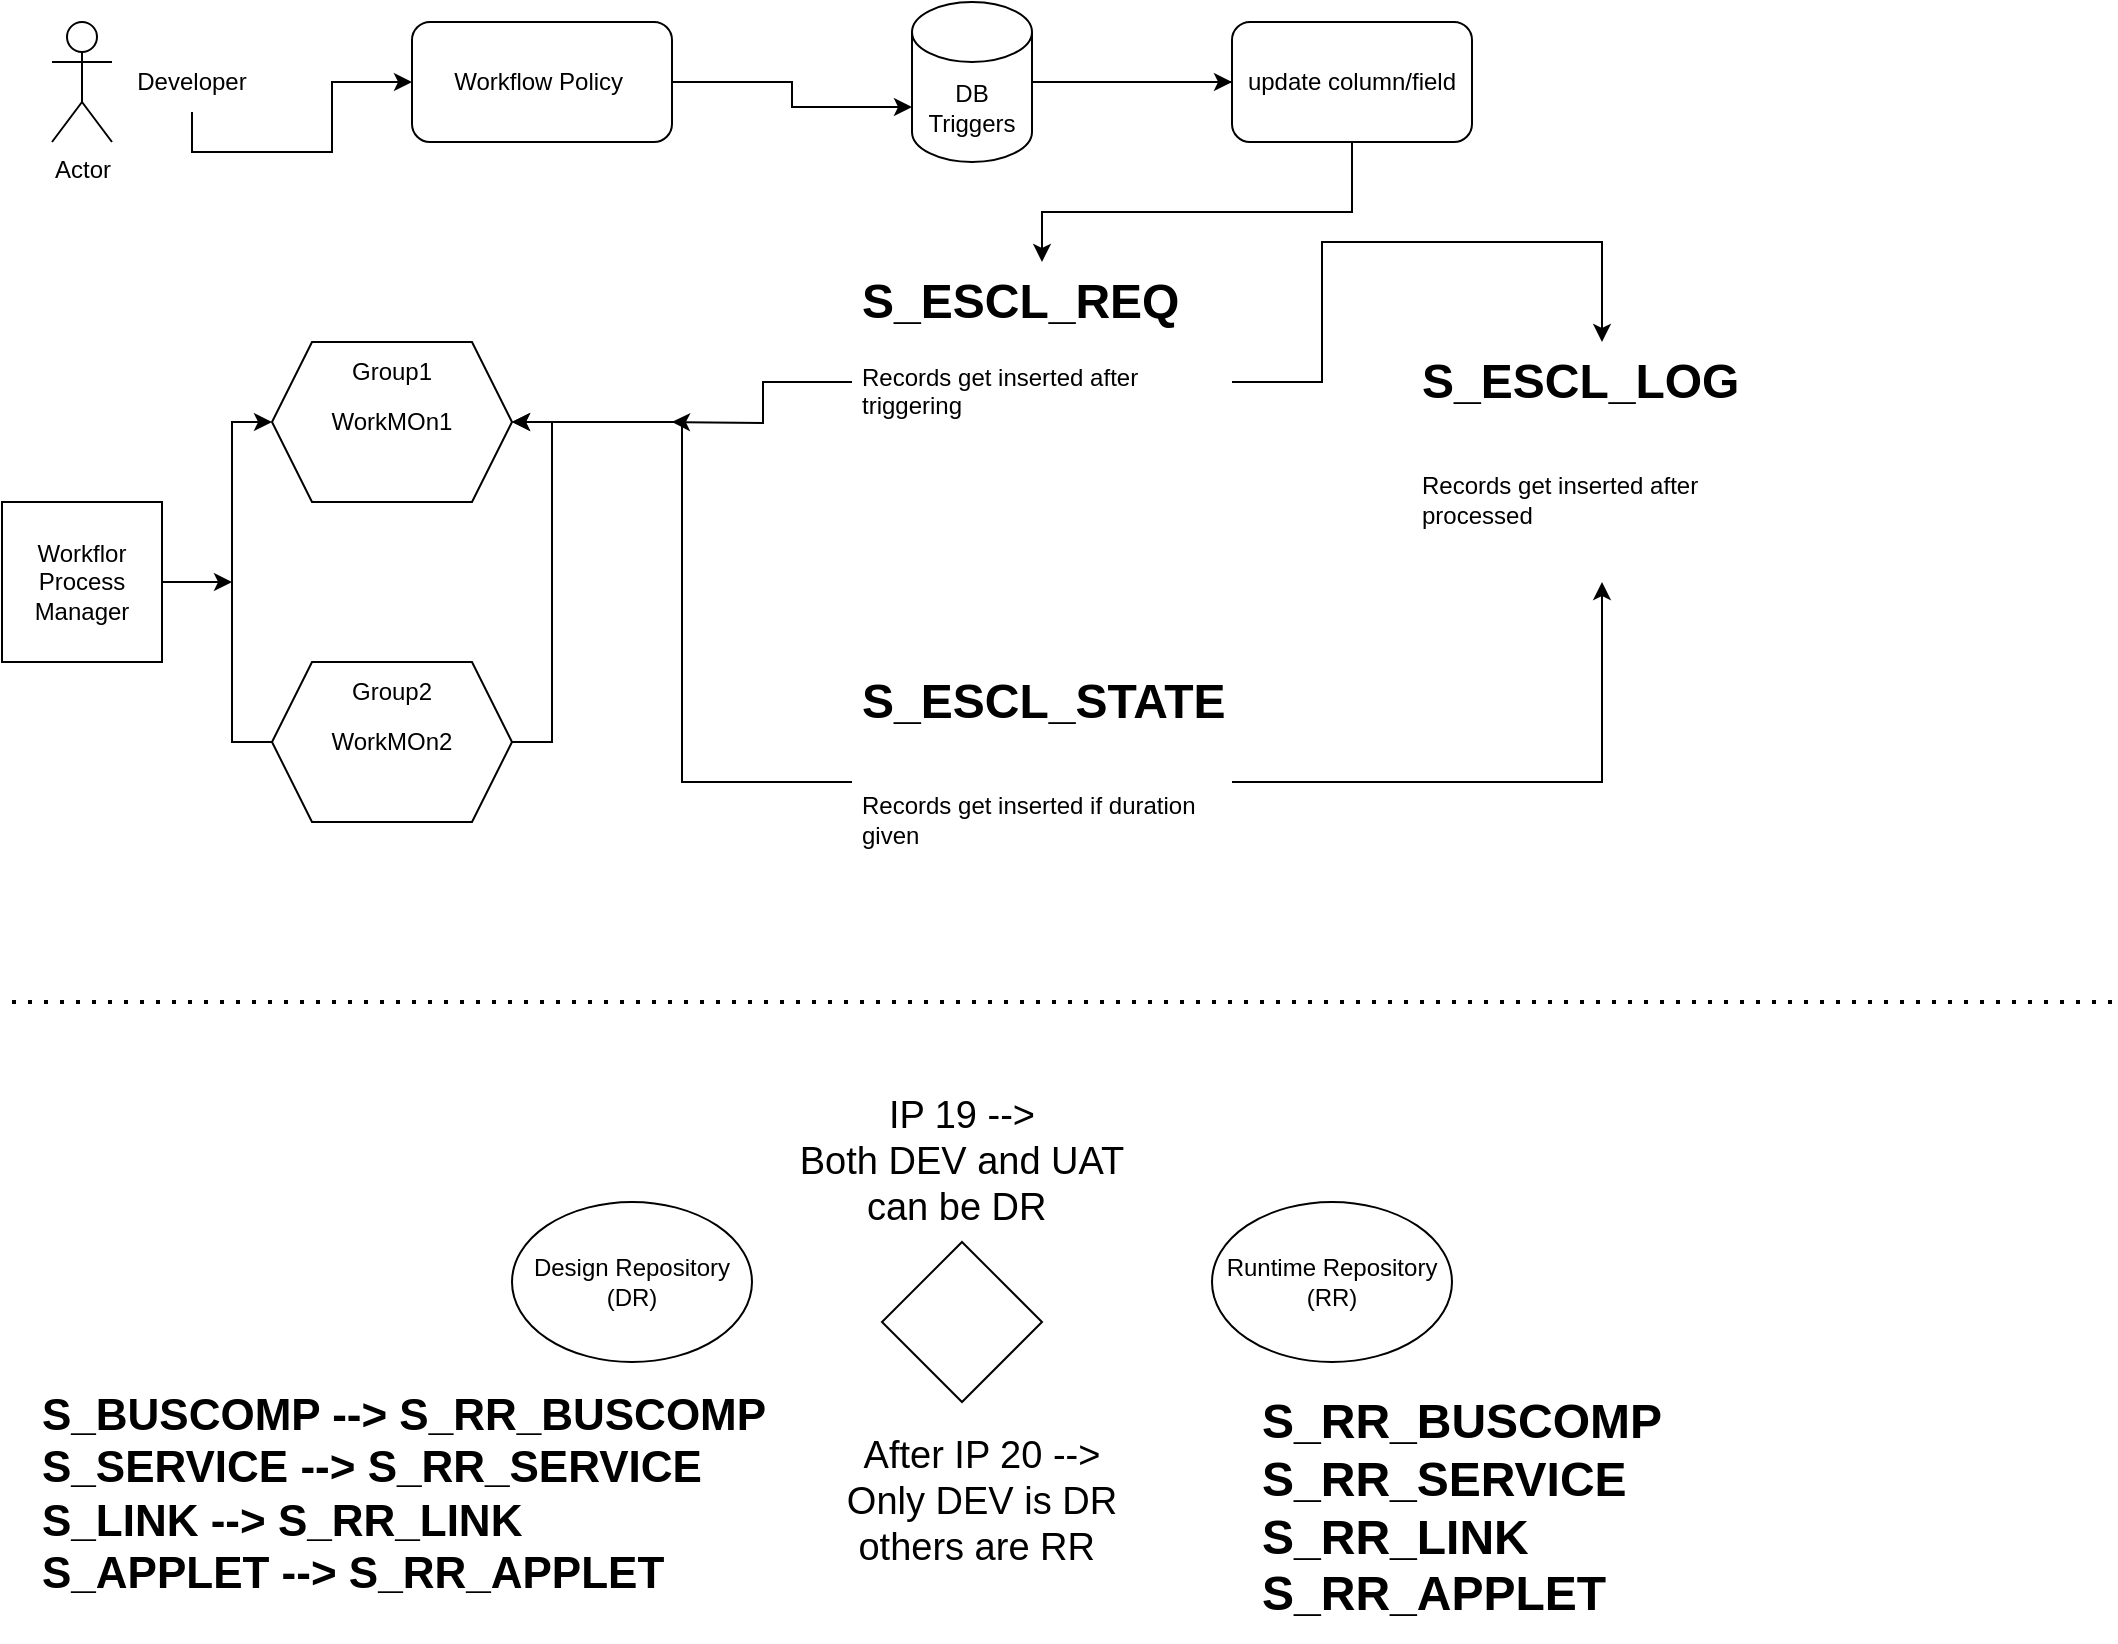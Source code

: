 <mxfile version="21.3.2" type="github">
  <diagram name="Page-1" id="Ywe14RbW6P2eDKHMHFVZ">
    <mxGraphModel dx="1114" dy="593" grid="1" gridSize="10" guides="1" tooltips="1" connect="1" arrows="1" fold="1" page="1" pageScale="1" pageWidth="850" pageHeight="1100" math="0" shadow="0">
      <root>
        <mxCell id="0" />
        <mxCell id="1" parent="0" />
        <mxCell id="HHEKbCP6B28gTf2cOCdv-2" value="Actor" style="shape=umlActor;verticalLabelPosition=bottom;verticalAlign=top;html=1;outlineConnect=0;" parent="1" vertex="1">
          <mxGeometry x="50" y="30" width="30" height="60" as="geometry" />
        </mxCell>
        <mxCell id="HHEKbCP6B28gTf2cOCdv-20" style="edgeStyle=orthogonalEdgeStyle;rounded=0;orthogonalLoop=1;jettySize=auto;html=1;exitX=0.5;exitY=1;exitDx=0;exitDy=0;" parent="1" source="HHEKbCP6B28gTf2cOCdv-3" target="HHEKbCP6B28gTf2cOCdv-19" edge="1">
          <mxGeometry relative="1" as="geometry" />
        </mxCell>
        <mxCell id="HHEKbCP6B28gTf2cOCdv-3" value="Developer" style="text;html=1;strokeColor=none;fillColor=none;align=center;verticalAlign=middle;whiteSpace=wrap;rounded=0;" parent="1" vertex="1">
          <mxGeometry x="90" y="45" width="60" height="30" as="geometry" />
        </mxCell>
        <mxCell id="HHEKbCP6B28gTf2cOCdv-4" value="WorkMOn1" style="shape=hexagon;perimeter=hexagonPerimeter2;whiteSpace=wrap;html=1;fixedSize=1;" parent="1" vertex="1">
          <mxGeometry x="160" y="190" width="120" height="80" as="geometry" />
        </mxCell>
        <mxCell id="HHEKbCP6B28gTf2cOCdv-27" style="edgeStyle=orthogonalEdgeStyle;rounded=0;orthogonalLoop=1;jettySize=auto;html=1;exitX=1;exitY=0.5;exitDx=0;exitDy=0;entryX=1;entryY=0.5;entryDx=0;entryDy=0;" parent="1" source="HHEKbCP6B28gTf2cOCdv-5" target="HHEKbCP6B28gTf2cOCdv-4" edge="1">
          <mxGeometry relative="1" as="geometry" />
        </mxCell>
        <mxCell id="HHEKbCP6B28gTf2cOCdv-5" value="WorkMOn2" style="shape=hexagon;perimeter=hexagonPerimeter2;whiteSpace=wrap;html=1;fixedSize=1;" parent="1" vertex="1">
          <mxGeometry x="160" y="350" width="120" height="80" as="geometry" />
        </mxCell>
        <mxCell id="HHEKbCP6B28gTf2cOCdv-22" style="edgeStyle=orthogonalEdgeStyle;rounded=0;orthogonalLoop=1;jettySize=auto;html=1;" parent="1" source="HHEKbCP6B28gTf2cOCdv-6" target="HHEKbCP6B28gTf2cOCdv-12" edge="1">
          <mxGeometry relative="1" as="geometry">
            <Array as="points">
              <mxPoint x="700" y="60" />
              <mxPoint x="700" y="125" />
              <mxPoint x="545" y="125" />
            </Array>
          </mxGeometry>
        </mxCell>
        <mxCell id="HHEKbCP6B28gTf2cOCdv-29" style="edgeStyle=orthogonalEdgeStyle;rounded=0;orthogonalLoop=1;jettySize=auto;html=1;entryX=0;entryY=0.5;entryDx=0;entryDy=0;" parent="1" source="HHEKbCP6B28gTf2cOCdv-6" target="HHEKbCP6B28gTf2cOCdv-28" edge="1">
          <mxGeometry relative="1" as="geometry" />
        </mxCell>
        <mxCell id="HHEKbCP6B28gTf2cOCdv-6" value="DB Triggers" style="shape=cylinder3;whiteSpace=wrap;html=1;boundedLbl=1;backgroundOutline=1;size=15;" parent="1" vertex="1">
          <mxGeometry x="480" y="20" width="60" height="80" as="geometry" />
        </mxCell>
        <mxCell id="HHEKbCP6B28gTf2cOCdv-17" style="edgeStyle=orthogonalEdgeStyle;rounded=0;orthogonalLoop=1;jettySize=auto;html=1;entryX=0;entryY=0.5;entryDx=0;entryDy=0;exitX=0;exitY=0.5;exitDx=0;exitDy=0;" parent="1" source="HHEKbCP6B28gTf2cOCdv-5" target="HHEKbCP6B28gTf2cOCdv-4" edge="1">
          <mxGeometry relative="1" as="geometry" />
        </mxCell>
        <mxCell id="HHEKbCP6B28gTf2cOCdv-18" style="edgeStyle=orthogonalEdgeStyle;rounded=0;orthogonalLoop=1;jettySize=auto;html=1;" parent="1" source="HHEKbCP6B28gTf2cOCdv-8" edge="1">
          <mxGeometry relative="1" as="geometry">
            <mxPoint x="140" y="310" as="targetPoint" />
          </mxGeometry>
        </mxCell>
        <mxCell id="HHEKbCP6B28gTf2cOCdv-8" value="Workflor Process Manager" style="whiteSpace=wrap;html=1;aspect=fixed;" parent="1" vertex="1">
          <mxGeometry x="25" y="270" width="80" height="80" as="geometry" />
        </mxCell>
        <mxCell id="HHEKbCP6B28gTf2cOCdv-9" value="Group1" style="text;html=1;strokeColor=none;fillColor=none;align=center;verticalAlign=middle;whiteSpace=wrap;rounded=0;" parent="1" vertex="1">
          <mxGeometry x="190" y="190" width="60" height="30" as="geometry" />
        </mxCell>
        <mxCell id="HHEKbCP6B28gTf2cOCdv-10" value="Group2" style="text;html=1;strokeColor=none;fillColor=none;align=center;verticalAlign=middle;whiteSpace=wrap;rounded=0;" parent="1" vertex="1">
          <mxGeometry x="190" y="350" width="60" height="30" as="geometry" />
        </mxCell>
        <mxCell id="HHEKbCP6B28gTf2cOCdv-16" style="edgeStyle=orthogonalEdgeStyle;rounded=0;orthogonalLoop=1;jettySize=auto;html=1;" parent="1" source="HHEKbCP6B28gTf2cOCdv-11" target="HHEKbCP6B28gTf2cOCdv-13" edge="1">
          <mxGeometry relative="1" as="geometry" />
        </mxCell>
        <mxCell id="HHEKbCP6B28gTf2cOCdv-24" style="edgeStyle=orthogonalEdgeStyle;rounded=0;orthogonalLoop=1;jettySize=auto;html=1;entryX=1;entryY=0.5;entryDx=0;entryDy=0;" parent="1" source="HHEKbCP6B28gTf2cOCdv-11" target="HHEKbCP6B28gTf2cOCdv-4" edge="1">
          <mxGeometry relative="1" as="geometry">
            <mxPoint x="360" y="230" as="targetPoint" />
          </mxGeometry>
        </mxCell>
        <mxCell id="HHEKbCP6B28gTf2cOCdv-11" value="&lt;h1&gt;S_ESCL_STATE&lt;/h1&gt;&lt;div&gt;&lt;br&gt;&lt;/div&gt;&lt;div&gt;Records get inserted if duration given&lt;/div&gt;" style="text;html=1;strokeColor=none;fillColor=none;spacing=5;spacingTop=-20;whiteSpace=wrap;overflow=hidden;rounded=0;" parent="1" vertex="1">
          <mxGeometry x="450" y="350" width="190" height="120" as="geometry" />
        </mxCell>
        <mxCell id="HHEKbCP6B28gTf2cOCdv-15" style="edgeStyle=orthogonalEdgeStyle;rounded=0;orthogonalLoop=1;jettySize=auto;html=1;exitX=1;exitY=0.5;exitDx=0;exitDy=0;" parent="1" source="HHEKbCP6B28gTf2cOCdv-12" target="HHEKbCP6B28gTf2cOCdv-13" edge="1">
          <mxGeometry relative="1" as="geometry">
            <Array as="points">
              <mxPoint x="685" y="210" />
              <mxPoint x="685" y="140" />
              <mxPoint x="825" y="140" />
            </Array>
          </mxGeometry>
        </mxCell>
        <mxCell id="HHEKbCP6B28gTf2cOCdv-26" style="edgeStyle=orthogonalEdgeStyle;rounded=0;orthogonalLoop=1;jettySize=auto;html=1;" parent="1" source="HHEKbCP6B28gTf2cOCdv-12" edge="1">
          <mxGeometry relative="1" as="geometry">
            <mxPoint x="360" y="230" as="targetPoint" />
          </mxGeometry>
        </mxCell>
        <mxCell id="HHEKbCP6B28gTf2cOCdv-12" value="&lt;h1&gt;S_ESCL_REQ&lt;/h1&gt;&lt;div&gt;Records get inserted after triggering&lt;/div&gt;" style="text;html=1;strokeColor=none;fillColor=none;spacing=5;spacingTop=-20;whiteSpace=wrap;overflow=hidden;rounded=0;" parent="1" vertex="1">
          <mxGeometry x="450" y="150" width="190" height="120" as="geometry" />
        </mxCell>
        <mxCell id="HHEKbCP6B28gTf2cOCdv-13" value="&lt;h1&gt;S_ESCL_LOG&lt;/h1&gt;&lt;div&gt;&lt;br&gt;&lt;/div&gt;&lt;div&gt;Records get inserted after processed&lt;/div&gt;&lt;div&gt;&lt;br&gt;&lt;/div&gt;" style="text;html=1;strokeColor=none;fillColor=none;spacing=5;spacingTop=-20;whiteSpace=wrap;overflow=hidden;rounded=0;" parent="1" vertex="1">
          <mxGeometry x="730" y="190" width="190" height="120" as="geometry" />
        </mxCell>
        <mxCell id="HHEKbCP6B28gTf2cOCdv-21" style="edgeStyle=orthogonalEdgeStyle;rounded=0;orthogonalLoop=1;jettySize=auto;html=1;entryX=0;entryY=0;entryDx=0;entryDy=52.5;entryPerimeter=0;" parent="1" source="HHEKbCP6B28gTf2cOCdv-19" target="HHEKbCP6B28gTf2cOCdv-6" edge="1">
          <mxGeometry relative="1" as="geometry" />
        </mxCell>
        <mxCell id="HHEKbCP6B28gTf2cOCdv-19" value="Workflow Policy&amp;nbsp;" style="rounded=1;whiteSpace=wrap;html=1;" parent="1" vertex="1">
          <mxGeometry x="230" y="30" width="130" height="60" as="geometry" />
        </mxCell>
        <mxCell id="HHEKbCP6B28gTf2cOCdv-28" value="update column/field&lt;br&gt;" style="rounded=1;whiteSpace=wrap;html=1;" parent="1" vertex="1">
          <mxGeometry x="640" y="30" width="120" height="60" as="geometry" />
        </mxCell>
        <mxCell id="HHEKbCP6B28gTf2cOCdv-30" value="Design Repository&lt;br&gt;(DR)" style="ellipse;whiteSpace=wrap;html=1;" parent="1" vertex="1">
          <mxGeometry x="280" y="620" width="120" height="80" as="geometry" />
        </mxCell>
        <mxCell id="HHEKbCP6B28gTf2cOCdv-31" value="Runtime Repository&lt;br&gt;(RR)" style="ellipse;whiteSpace=wrap;html=1;" parent="1" vertex="1">
          <mxGeometry x="630" y="620" width="120" height="80" as="geometry" />
        </mxCell>
        <mxCell id="HHEKbCP6B28gTf2cOCdv-32" value="&lt;font style=&quot;font-size: 19px;&quot;&gt;IP 19 --&amp;gt;&lt;br&gt;Both DEV and UAT can be DR&amp;nbsp;&lt;br&gt;&lt;/font&gt;" style="text;html=1;strokeColor=none;fillColor=none;align=center;verticalAlign=middle;whiteSpace=wrap;rounded=0;" parent="1" vertex="1">
          <mxGeometry x="420" y="550" width="170" height="100" as="geometry" />
        </mxCell>
        <mxCell id="HHEKbCP6B28gTf2cOCdv-33" value="&lt;font style=&quot;font-size: 19px;&quot;&gt;After IP 20 --&amp;gt;&lt;br&gt;Only DEV is DR&lt;br&gt;others are RR&amp;nbsp;&lt;br&gt;&lt;/font&gt;" style="text;html=1;strokeColor=none;fillColor=none;align=center;verticalAlign=middle;whiteSpace=wrap;rounded=0;" parent="1" vertex="1">
          <mxGeometry x="430" y="720" width="170" height="100" as="geometry" />
        </mxCell>
        <mxCell id="HHEKbCP6B28gTf2cOCdv-34" value="" style="rhombus;whiteSpace=wrap;html=1;" parent="1" vertex="1">
          <mxGeometry x="465" y="640" width="80" height="80" as="geometry" />
        </mxCell>
        <mxCell id="HHEKbCP6B28gTf2cOCdv-37" value="&lt;h1 style=&quot;font-size: 22px;&quot;&gt;S_BUSCOMP --&amp;gt; S_RR_BUSCOMP&lt;br&gt;S_SERVICE --&amp;gt; S_RR_SERVICE&lt;br&gt;S_LINK --&amp;gt; S_RR_LINK&lt;br&gt;S_APPLET --&amp;gt; S_RR_APPLET&lt;/h1&gt;" style="text;html=1;strokeColor=none;fillColor=none;spacing=5;spacingTop=-20;whiteSpace=wrap;overflow=hidden;rounded=0;" parent="1" vertex="1">
          <mxGeometry x="40" y="709" width="390" height="131" as="geometry" />
        </mxCell>
        <mxCell id="HHEKbCP6B28gTf2cOCdv-38" value="&lt;h1&gt;S_RR_BUSCOMP&lt;br&gt;S_RR_SERVICE&lt;br&gt;S_RR_LINK&lt;br&gt;S_RR_APPLET&lt;/h1&gt;" style="text;html=1;strokeColor=none;fillColor=none;spacing=5;spacingTop=-20;whiteSpace=wrap;overflow=hidden;rounded=0;" parent="1" vertex="1">
          <mxGeometry x="650" y="710" width="270" height="130" as="geometry" />
        </mxCell>
        <mxCell id="rnZftHIcPiG4dm4SEOKV-1" value="" style="endArrow=none;dashed=1;html=1;dashPattern=1 3;strokeWidth=2;rounded=0;" edge="1" parent="1">
          <mxGeometry width="50" height="50" relative="1" as="geometry">
            <mxPoint x="30" y="520" as="sourcePoint" />
            <mxPoint x="1080" y="520" as="targetPoint" />
          </mxGeometry>
        </mxCell>
      </root>
    </mxGraphModel>
  </diagram>
</mxfile>
